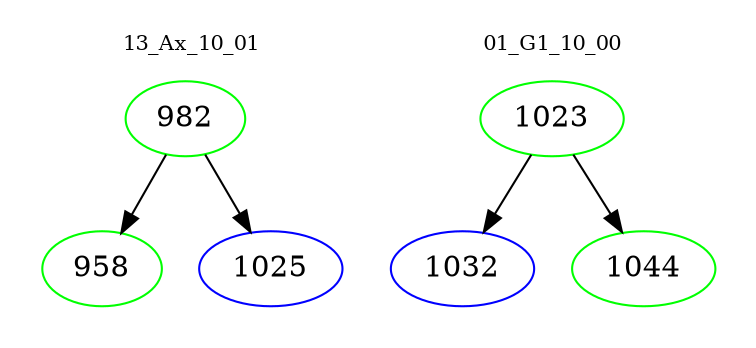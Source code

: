 digraph{
subgraph cluster_0 {
color = white
label = "13_Ax_10_01";
fontsize=10;
T0_982 [label="982", color="green"]
T0_982 -> T0_958 [color="black"]
T0_958 [label="958", color="green"]
T0_982 -> T0_1025 [color="black"]
T0_1025 [label="1025", color="blue"]
}
subgraph cluster_1 {
color = white
label = "01_G1_10_00";
fontsize=10;
T1_1023 [label="1023", color="green"]
T1_1023 -> T1_1032 [color="black"]
T1_1032 [label="1032", color="blue"]
T1_1023 -> T1_1044 [color="black"]
T1_1044 [label="1044", color="green"]
}
}
